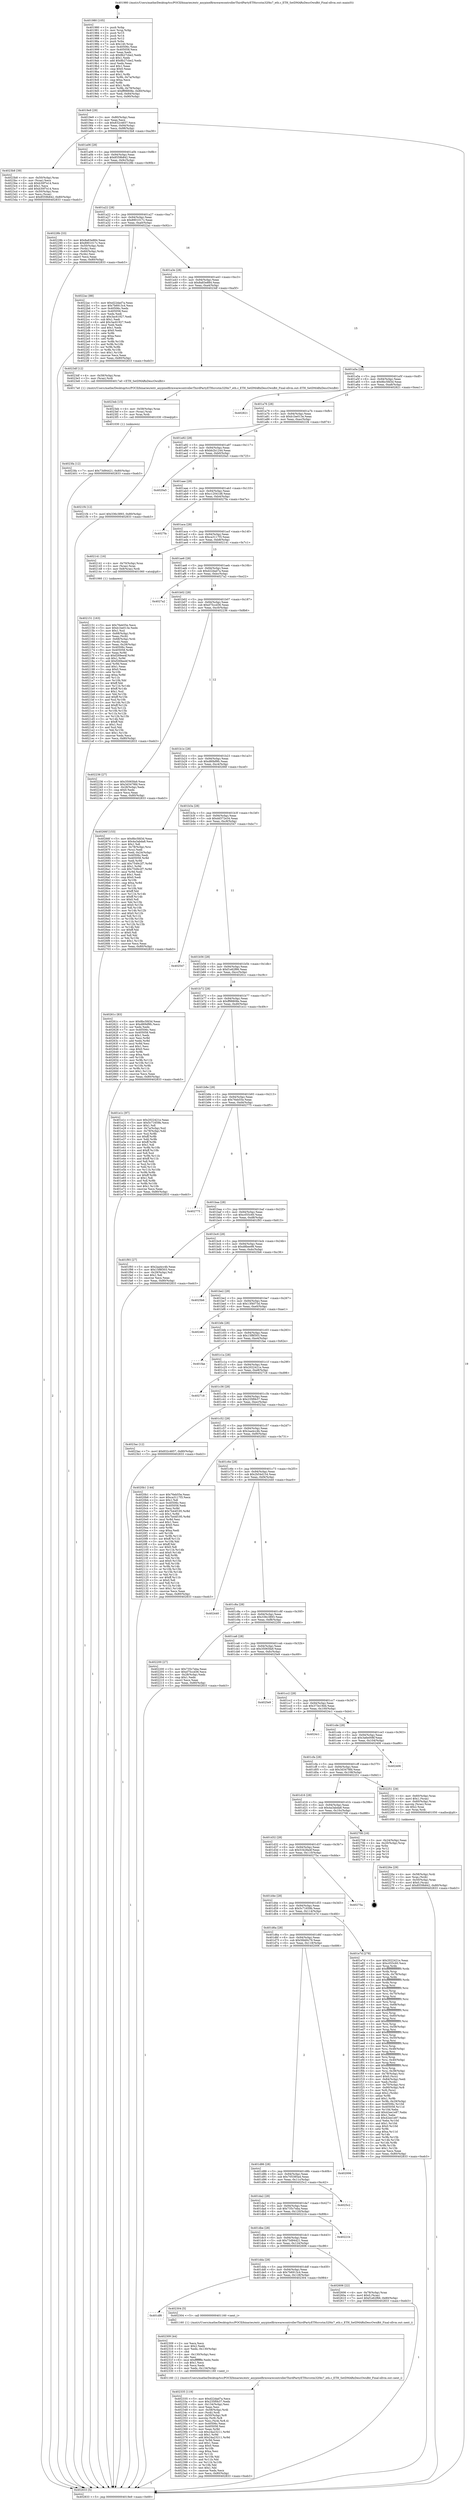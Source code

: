 digraph "0x401980" {
  label = "0x401980 (/mnt/c/Users/mathe/Desktop/tcc/POCII/binaries/extr_anypixelfirmwarecontrollerThirdPartyETHsrcstm32f4x7_eth.c_ETH_SetDMARxDescOwnBit_Final-ollvm.out::main(0))"
  labelloc = "t"
  node[shape=record]

  Entry [label="",width=0.3,height=0.3,shape=circle,fillcolor=black,style=filled]
  "0x4019e9" [label="{
     0x4019e9 [29]\l
     | [instrs]\l
     &nbsp;&nbsp;0x4019e9 \<+3\>: mov -0x80(%rbp),%eax\l
     &nbsp;&nbsp;0x4019ec \<+2\>: mov %eax,%ecx\l
     &nbsp;&nbsp;0x4019ee \<+6\>: sub $0x832c4657,%ecx\l
     &nbsp;&nbsp;0x4019f4 \<+6\>: mov %eax,-0x94(%rbp)\l
     &nbsp;&nbsp;0x4019fa \<+6\>: mov %ecx,-0x98(%rbp)\l
     &nbsp;&nbsp;0x401a00 \<+6\>: je 00000000004023b8 \<main+0xa38\>\l
  }"]
  "0x4023b8" [label="{
     0x4023b8 [39]\l
     | [instrs]\l
     &nbsp;&nbsp;0x4023b8 \<+4\>: mov -0x50(%rbp),%rax\l
     &nbsp;&nbsp;0x4023bc \<+2\>: mov (%rax),%ecx\l
     &nbsp;&nbsp;0x4023be \<+6\>: sub $0xb30f7e14,%ecx\l
     &nbsp;&nbsp;0x4023c4 \<+3\>: add $0x1,%ecx\l
     &nbsp;&nbsp;0x4023c7 \<+6\>: add $0xb30f7e14,%ecx\l
     &nbsp;&nbsp;0x4023cd \<+4\>: mov -0x50(%rbp),%rax\l
     &nbsp;&nbsp;0x4023d1 \<+2\>: mov %ecx,(%rax)\l
     &nbsp;&nbsp;0x4023d3 \<+7\>: movl $0x8559b842,-0x80(%rbp)\l
     &nbsp;&nbsp;0x4023da \<+5\>: jmp 0000000000402833 \<main+0xeb3\>\l
  }"]
  "0x401a06" [label="{
     0x401a06 [28]\l
     | [instrs]\l
     &nbsp;&nbsp;0x401a06 \<+5\>: jmp 0000000000401a0b \<main+0x8b\>\l
     &nbsp;&nbsp;0x401a0b \<+6\>: mov -0x94(%rbp),%eax\l
     &nbsp;&nbsp;0x401a11 \<+5\>: sub $0x8559b842,%eax\l
     &nbsp;&nbsp;0x401a16 \<+6\>: mov %eax,-0x9c(%rbp)\l
     &nbsp;&nbsp;0x401a1c \<+6\>: je 000000000040228b \<main+0x90b\>\l
  }"]
  Exit [label="",width=0.3,height=0.3,shape=circle,fillcolor=black,style=filled,peripheries=2]
  "0x40228b" [label="{
     0x40228b [33]\l
     | [instrs]\l
     &nbsp;&nbsp;0x40228b \<+5\>: mov $0x8a83e884,%eax\l
     &nbsp;&nbsp;0x402290 \<+5\>: mov $0x8901017c,%ecx\l
     &nbsp;&nbsp;0x402295 \<+4\>: mov -0x50(%rbp),%rdx\l
     &nbsp;&nbsp;0x402299 \<+2\>: mov (%rdx),%esi\l
     &nbsp;&nbsp;0x40229b \<+4\>: mov -0x60(%rbp),%rdx\l
     &nbsp;&nbsp;0x40229f \<+2\>: cmp (%rdx),%esi\l
     &nbsp;&nbsp;0x4022a1 \<+3\>: cmovl %ecx,%eax\l
     &nbsp;&nbsp;0x4022a4 \<+3\>: mov %eax,-0x80(%rbp)\l
     &nbsp;&nbsp;0x4022a7 \<+5\>: jmp 0000000000402833 \<main+0xeb3\>\l
  }"]
  "0x401a22" [label="{
     0x401a22 [28]\l
     | [instrs]\l
     &nbsp;&nbsp;0x401a22 \<+5\>: jmp 0000000000401a27 \<main+0xa7\>\l
     &nbsp;&nbsp;0x401a27 \<+6\>: mov -0x94(%rbp),%eax\l
     &nbsp;&nbsp;0x401a2d \<+5\>: sub $0x8901017c,%eax\l
     &nbsp;&nbsp;0x401a32 \<+6\>: mov %eax,-0xa0(%rbp)\l
     &nbsp;&nbsp;0x401a38 \<+6\>: je 00000000004022ac \<main+0x92c\>\l
  }"]
  "0x4023fa" [label="{
     0x4023fa [12]\l
     | [instrs]\l
     &nbsp;&nbsp;0x4023fa \<+7\>: movl $0x73d94421,-0x80(%rbp)\l
     &nbsp;&nbsp;0x402401 \<+5\>: jmp 0000000000402833 \<main+0xeb3\>\l
  }"]
  "0x4022ac" [label="{
     0x4022ac [88]\l
     | [instrs]\l
     &nbsp;&nbsp;0x4022ac \<+5\>: mov $0xd22dad7a,%eax\l
     &nbsp;&nbsp;0x4022b1 \<+5\>: mov $0x7b6913c4,%ecx\l
     &nbsp;&nbsp;0x4022b6 \<+7\>: mov 0x40506c,%edx\l
     &nbsp;&nbsp;0x4022bd \<+7\>: mov 0x405058,%esi\l
     &nbsp;&nbsp;0x4022c4 \<+2\>: mov %edx,%edi\l
     &nbsp;&nbsp;0x4022c6 \<+6\>: sub $0x3ac61927,%edi\l
     &nbsp;&nbsp;0x4022cc \<+3\>: sub $0x1,%edi\l
     &nbsp;&nbsp;0x4022cf \<+6\>: add $0x3ac61927,%edi\l
     &nbsp;&nbsp;0x4022d5 \<+3\>: imul %edi,%edx\l
     &nbsp;&nbsp;0x4022d8 \<+3\>: and $0x1,%edx\l
     &nbsp;&nbsp;0x4022db \<+3\>: cmp $0x0,%edx\l
     &nbsp;&nbsp;0x4022de \<+4\>: sete %r8b\l
     &nbsp;&nbsp;0x4022e2 \<+3\>: cmp $0xa,%esi\l
     &nbsp;&nbsp;0x4022e5 \<+4\>: setl %r9b\l
     &nbsp;&nbsp;0x4022e9 \<+3\>: mov %r8b,%r10b\l
     &nbsp;&nbsp;0x4022ec \<+3\>: and %r9b,%r10b\l
     &nbsp;&nbsp;0x4022ef \<+3\>: xor %r9b,%r8b\l
     &nbsp;&nbsp;0x4022f2 \<+3\>: or %r8b,%r10b\l
     &nbsp;&nbsp;0x4022f5 \<+4\>: test $0x1,%r10b\l
     &nbsp;&nbsp;0x4022f9 \<+3\>: cmovne %ecx,%eax\l
     &nbsp;&nbsp;0x4022fc \<+3\>: mov %eax,-0x80(%rbp)\l
     &nbsp;&nbsp;0x4022ff \<+5\>: jmp 0000000000402833 \<main+0xeb3\>\l
  }"]
  "0x401a3e" [label="{
     0x401a3e [28]\l
     | [instrs]\l
     &nbsp;&nbsp;0x401a3e \<+5\>: jmp 0000000000401a43 \<main+0xc3\>\l
     &nbsp;&nbsp;0x401a43 \<+6\>: mov -0x94(%rbp),%eax\l
     &nbsp;&nbsp;0x401a49 \<+5\>: sub $0x8a83e884,%eax\l
     &nbsp;&nbsp;0x401a4e \<+6\>: mov %eax,-0xa4(%rbp)\l
     &nbsp;&nbsp;0x401a54 \<+6\>: je 00000000004023df \<main+0xa5f\>\l
  }"]
  "0x4023eb" [label="{
     0x4023eb [15]\l
     | [instrs]\l
     &nbsp;&nbsp;0x4023eb \<+4\>: mov -0x58(%rbp),%rax\l
     &nbsp;&nbsp;0x4023ef \<+3\>: mov (%rax),%rax\l
     &nbsp;&nbsp;0x4023f2 \<+3\>: mov %rax,%rdi\l
     &nbsp;&nbsp;0x4023f5 \<+5\>: call 0000000000401030 \<free@plt\>\l
     | [calls]\l
     &nbsp;&nbsp;0x401030 \{1\} (unknown)\l
  }"]
  "0x4023df" [label="{
     0x4023df [12]\l
     | [instrs]\l
     &nbsp;&nbsp;0x4023df \<+4\>: mov -0x58(%rbp),%rax\l
     &nbsp;&nbsp;0x4023e3 \<+3\>: mov (%rax),%rdi\l
     &nbsp;&nbsp;0x4023e6 \<+5\>: call 00000000004017a0 \<ETH_SetDMARxDescOwnBit\>\l
     | [calls]\l
     &nbsp;&nbsp;0x4017a0 \{1\} (/mnt/c/Users/mathe/Desktop/tcc/POCII/binaries/extr_anypixelfirmwarecontrollerThirdPartyETHsrcstm32f4x7_eth.c_ETH_SetDMARxDescOwnBit_Final-ollvm.out::ETH_SetDMARxDescOwnBit)\l
  }"]
  "0x401a5a" [label="{
     0x401a5a [28]\l
     | [instrs]\l
     &nbsp;&nbsp;0x401a5a \<+5\>: jmp 0000000000401a5f \<main+0xdf\>\l
     &nbsp;&nbsp;0x401a5f \<+6\>: mov -0x94(%rbp),%eax\l
     &nbsp;&nbsp;0x401a65 \<+5\>: sub $0x8bc5fd3d,%eax\l
     &nbsp;&nbsp;0x401a6a \<+6\>: mov %eax,-0xa8(%rbp)\l
     &nbsp;&nbsp;0x401a70 \<+6\>: je 0000000000402821 \<main+0xea1\>\l
  }"]
  "0x402335" [label="{
     0x402335 [119]\l
     | [instrs]\l
     &nbsp;&nbsp;0x402335 \<+5\>: mov $0xd22dad7a,%ecx\l
     &nbsp;&nbsp;0x40233a \<+5\>: mov $0x235f0b37,%edx\l
     &nbsp;&nbsp;0x40233f \<+6\>: mov -0x134(%rbp),%esi\l
     &nbsp;&nbsp;0x402345 \<+3\>: imul %eax,%esi\l
     &nbsp;&nbsp;0x402348 \<+4\>: mov -0x58(%rbp),%rdi\l
     &nbsp;&nbsp;0x40234c \<+3\>: mov (%rdi),%rdi\l
     &nbsp;&nbsp;0x40234f \<+4\>: mov -0x50(%rbp),%r8\l
     &nbsp;&nbsp;0x402353 \<+3\>: movslq (%r8),%r8\l
     &nbsp;&nbsp;0x402356 \<+4\>: mov %esi,(%rdi,%r8,4)\l
     &nbsp;&nbsp;0x40235a \<+7\>: mov 0x40506c,%eax\l
     &nbsp;&nbsp;0x402361 \<+7\>: mov 0x405058,%esi\l
     &nbsp;&nbsp;0x402368 \<+3\>: mov %eax,%r9d\l
     &nbsp;&nbsp;0x40236b \<+7\>: sub $0x24a23211,%r9d\l
     &nbsp;&nbsp;0x402372 \<+4\>: sub $0x1,%r9d\l
     &nbsp;&nbsp;0x402376 \<+7\>: add $0x24a23211,%r9d\l
     &nbsp;&nbsp;0x40237d \<+4\>: imul %r9d,%eax\l
     &nbsp;&nbsp;0x402381 \<+3\>: and $0x1,%eax\l
     &nbsp;&nbsp;0x402384 \<+3\>: cmp $0x0,%eax\l
     &nbsp;&nbsp;0x402387 \<+4\>: sete %r10b\l
     &nbsp;&nbsp;0x40238b \<+3\>: cmp $0xa,%esi\l
     &nbsp;&nbsp;0x40238e \<+4\>: setl %r11b\l
     &nbsp;&nbsp;0x402392 \<+3\>: mov %r10b,%bl\l
     &nbsp;&nbsp;0x402395 \<+3\>: and %r11b,%bl\l
     &nbsp;&nbsp;0x402398 \<+3\>: xor %r11b,%r10b\l
     &nbsp;&nbsp;0x40239b \<+3\>: or %r10b,%bl\l
     &nbsp;&nbsp;0x40239e \<+3\>: test $0x1,%bl\l
     &nbsp;&nbsp;0x4023a1 \<+3\>: cmovne %edx,%ecx\l
     &nbsp;&nbsp;0x4023a4 \<+3\>: mov %ecx,-0x80(%rbp)\l
     &nbsp;&nbsp;0x4023a7 \<+5\>: jmp 0000000000402833 \<main+0xeb3\>\l
  }"]
  "0x402821" [label="{
     0x402821\l
  }", style=dashed]
  "0x401a76" [label="{
     0x401a76 [28]\l
     | [instrs]\l
     &nbsp;&nbsp;0x401a76 \<+5\>: jmp 0000000000401a7b \<main+0xfb\>\l
     &nbsp;&nbsp;0x401a7b \<+6\>: mov -0x94(%rbp),%eax\l
     &nbsp;&nbsp;0x401a81 \<+5\>: sub $0xb1be013e,%eax\l
     &nbsp;&nbsp;0x401a86 \<+6\>: mov %eax,-0xac(%rbp)\l
     &nbsp;&nbsp;0x401a8c \<+6\>: je 00000000004021f4 \<main+0x874\>\l
  }"]
  "0x402309" [label="{
     0x402309 [44]\l
     | [instrs]\l
     &nbsp;&nbsp;0x402309 \<+2\>: xor %ecx,%ecx\l
     &nbsp;&nbsp;0x40230b \<+5\>: mov $0x2,%edx\l
     &nbsp;&nbsp;0x402310 \<+6\>: mov %edx,-0x130(%rbp)\l
     &nbsp;&nbsp;0x402316 \<+1\>: cltd\l
     &nbsp;&nbsp;0x402317 \<+6\>: mov -0x130(%rbp),%esi\l
     &nbsp;&nbsp;0x40231d \<+2\>: idiv %esi\l
     &nbsp;&nbsp;0x40231f \<+6\>: imul $0xfffffffe,%edx,%edx\l
     &nbsp;&nbsp;0x402325 \<+3\>: sub $0x1,%ecx\l
     &nbsp;&nbsp;0x402328 \<+2\>: sub %ecx,%edx\l
     &nbsp;&nbsp;0x40232a \<+6\>: mov %edx,-0x134(%rbp)\l
     &nbsp;&nbsp;0x402330 \<+5\>: call 0000000000401160 \<next_i\>\l
     | [calls]\l
     &nbsp;&nbsp;0x401160 \{1\} (/mnt/c/Users/mathe/Desktop/tcc/POCII/binaries/extr_anypixelfirmwarecontrollerThirdPartyETHsrcstm32f4x7_eth.c_ETH_SetDMARxDescOwnBit_Final-ollvm.out::next_i)\l
  }"]
  "0x4021f4" [label="{
     0x4021f4 [12]\l
     | [instrs]\l
     &nbsp;&nbsp;0x4021f4 \<+7\>: movl $0x336c3893,-0x80(%rbp)\l
     &nbsp;&nbsp;0x4021fb \<+5\>: jmp 0000000000402833 \<main+0xeb3\>\l
  }"]
  "0x401a92" [label="{
     0x401a92 [28]\l
     | [instrs]\l
     &nbsp;&nbsp;0x401a92 \<+5\>: jmp 0000000000401a97 \<main+0x117\>\l
     &nbsp;&nbsp;0x401a97 \<+6\>: mov -0x94(%rbp),%eax\l
     &nbsp;&nbsp;0x401a9d \<+5\>: sub $0xbb2b1244,%eax\l
     &nbsp;&nbsp;0x401aa2 \<+6\>: mov %eax,-0xb0(%rbp)\l
     &nbsp;&nbsp;0x401aa8 \<+6\>: je 00000000004020a5 \<main+0x725\>\l
  }"]
  "0x401df6" [label="{
     0x401df6\l
  }", style=dashed]
  "0x4020a5" [label="{
     0x4020a5\l
  }", style=dashed]
  "0x401aae" [label="{
     0x401aae [28]\l
     | [instrs]\l
     &nbsp;&nbsp;0x401aae \<+5\>: jmp 0000000000401ab3 \<main+0x133\>\l
     &nbsp;&nbsp;0x401ab3 \<+6\>: mov -0x94(%rbp),%eax\l
     &nbsp;&nbsp;0x401ab9 \<+5\>: sub $0xc12041d8,%eax\l
     &nbsp;&nbsp;0x401abe \<+6\>: mov %eax,-0xb4(%rbp)\l
     &nbsp;&nbsp;0x401ac4 \<+6\>: je 00000000004027fa \<main+0xe7a\>\l
  }"]
  "0x402304" [label="{
     0x402304 [5]\l
     | [instrs]\l
     &nbsp;&nbsp;0x402304 \<+5\>: call 0000000000401160 \<next_i\>\l
     | [calls]\l
     &nbsp;&nbsp;0x401160 \{1\} (/mnt/c/Users/mathe/Desktop/tcc/POCII/binaries/extr_anypixelfirmwarecontrollerThirdPartyETHsrcstm32f4x7_eth.c_ETH_SetDMARxDescOwnBit_Final-ollvm.out::next_i)\l
  }"]
  "0x4027fa" [label="{
     0x4027fa\l
  }", style=dashed]
  "0x401aca" [label="{
     0x401aca [28]\l
     | [instrs]\l
     &nbsp;&nbsp;0x401aca \<+5\>: jmp 0000000000401acf \<main+0x14f\>\l
     &nbsp;&nbsp;0x401acf \<+6\>: mov -0x94(%rbp),%eax\l
     &nbsp;&nbsp;0x401ad5 \<+5\>: sub $0xca3117f3,%eax\l
     &nbsp;&nbsp;0x401ada \<+6\>: mov %eax,-0xb8(%rbp)\l
     &nbsp;&nbsp;0x401ae0 \<+6\>: je 0000000000402141 \<main+0x7c1\>\l
  }"]
  "0x401dda" [label="{
     0x401dda [28]\l
     | [instrs]\l
     &nbsp;&nbsp;0x401dda \<+5\>: jmp 0000000000401ddf \<main+0x45f\>\l
     &nbsp;&nbsp;0x401ddf \<+6\>: mov -0x94(%rbp),%eax\l
     &nbsp;&nbsp;0x401de5 \<+5\>: sub $0x7b6913c4,%eax\l
     &nbsp;&nbsp;0x401dea \<+6\>: mov %eax,-0x128(%rbp)\l
     &nbsp;&nbsp;0x401df0 \<+6\>: je 0000000000402304 \<main+0x984\>\l
  }"]
  "0x402141" [label="{
     0x402141 [16]\l
     | [instrs]\l
     &nbsp;&nbsp;0x402141 \<+4\>: mov -0x70(%rbp),%rax\l
     &nbsp;&nbsp;0x402145 \<+3\>: mov (%rax),%rax\l
     &nbsp;&nbsp;0x402148 \<+4\>: mov 0x8(%rax),%rdi\l
     &nbsp;&nbsp;0x40214c \<+5\>: call 0000000000401060 \<atoi@plt\>\l
     | [calls]\l
     &nbsp;&nbsp;0x401060 \{1\} (unknown)\l
  }"]
  "0x401ae6" [label="{
     0x401ae6 [28]\l
     | [instrs]\l
     &nbsp;&nbsp;0x401ae6 \<+5\>: jmp 0000000000401aeb \<main+0x16b\>\l
     &nbsp;&nbsp;0x401aeb \<+6\>: mov -0x94(%rbp),%eax\l
     &nbsp;&nbsp;0x401af1 \<+5\>: sub $0xd22dad7a,%eax\l
     &nbsp;&nbsp;0x401af6 \<+6\>: mov %eax,-0xbc(%rbp)\l
     &nbsp;&nbsp;0x401afc \<+6\>: je 00000000004027a2 \<main+0xe22\>\l
  }"]
  "0x402606" [label="{
     0x402606 [22]\l
     | [instrs]\l
     &nbsp;&nbsp;0x402606 \<+4\>: mov -0x78(%rbp),%rax\l
     &nbsp;&nbsp;0x40260a \<+6\>: movl $0x0,(%rax)\l
     &nbsp;&nbsp;0x402610 \<+7\>: movl $0xf1e62f66,-0x80(%rbp)\l
     &nbsp;&nbsp;0x402617 \<+5\>: jmp 0000000000402833 \<main+0xeb3\>\l
  }"]
  "0x4027a2" [label="{
     0x4027a2\l
  }", style=dashed]
  "0x401b02" [label="{
     0x401b02 [28]\l
     | [instrs]\l
     &nbsp;&nbsp;0x401b02 \<+5\>: jmp 0000000000401b07 \<main+0x187\>\l
     &nbsp;&nbsp;0x401b07 \<+6\>: mov -0x94(%rbp),%eax\l
     &nbsp;&nbsp;0x401b0d \<+5\>: sub $0xd75ccd36,%eax\l
     &nbsp;&nbsp;0x401b12 \<+6\>: mov %eax,-0xc0(%rbp)\l
     &nbsp;&nbsp;0x401b18 \<+6\>: je 0000000000402236 \<main+0x8b6\>\l
  }"]
  "0x401dbe" [label="{
     0x401dbe [28]\l
     | [instrs]\l
     &nbsp;&nbsp;0x401dbe \<+5\>: jmp 0000000000401dc3 \<main+0x443\>\l
     &nbsp;&nbsp;0x401dc3 \<+6\>: mov -0x94(%rbp),%eax\l
     &nbsp;&nbsp;0x401dc9 \<+5\>: sub $0x73d94421,%eax\l
     &nbsp;&nbsp;0x401dce \<+6\>: mov %eax,-0x124(%rbp)\l
     &nbsp;&nbsp;0x401dd4 \<+6\>: je 0000000000402606 \<main+0xc86\>\l
  }"]
  "0x402236" [label="{
     0x402236 [27]\l
     | [instrs]\l
     &nbsp;&nbsp;0x402236 \<+5\>: mov $0x35065fa9,%eax\l
     &nbsp;&nbsp;0x40223b \<+5\>: mov $0x3d3478fd,%ecx\l
     &nbsp;&nbsp;0x402240 \<+3\>: mov -0x28(%rbp),%edx\l
     &nbsp;&nbsp;0x402243 \<+3\>: cmp $0x0,%edx\l
     &nbsp;&nbsp;0x402246 \<+3\>: cmove %ecx,%eax\l
     &nbsp;&nbsp;0x402249 \<+3\>: mov %eax,-0x80(%rbp)\l
     &nbsp;&nbsp;0x40224c \<+5\>: jmp 0000000000402833 \<main+0xeb3\>\l
  }"]
  "0x401b1e" [label="{
     0x401b1e [28]\l
     | [instrs]\l
     &nbsp;&nbsp;0x401b1e \<+5\>: jmp 0000000000401b23 \<main+0x1a3\>\l
     &nbsp;&nbsp;0x401b23 \<+6\>: mov -0x94(%rbp),%eax\l
     &nbsp;&nbsp;0x401b29 \<+5\>: sub $0xd80bf9fc,%eax\l
     &nbsp;&nbsp;0x401b2e \<+6\>: mov %eax,-0xc4(%rbp)\l
     &nbsp;&nbsp;0x401b34 \<+6\>: je 000000000040266f \<main+0xcef\>\l
  }"]
  "0x40221b" [label="{
     0x40221b\l
  }", style=dashed]
  "0x40266f" [label="{
     0x40266f [153]\l
     | [instrs]\l
     &nbsp;&nbsp;0x40266f \<+5\>: mov $0x8bc5fd3d,%eax\l
     &nbsp;&nbsp;0x402674 \<+5\>: mov $0x4a3abda8,%ecx\l
     &nbsp;&nbsp;0x402679 \<+2\>: mov $0x1,%dl\l
     &nbsp;&nbsp;0x40267b \<+4\>: mov -0x78(%rbp),%rsi\l
     &nbsp;&nbsp;0x40267f \<+2\>: mov (%rsi),%edi\l
     &nbsp;&nbsp;0x402681 \<+3\>: mov %edi,-0x24(%rbp)\l
     &nbsp;&nbsp;0x402684 \<+7\>: mov 0x40506c,%edi\l
     &nbsp;&nbsp;0x40268b \<+8\>: mov 0x405058,%r8d\l
     &nbsp;&nbsp;0x402693 \<+3\>: mov %edi,%r9d\l
     &nbsp;&nbsp;0x402696 \<+7\>: add $0x7549c2f7,%r9d\l
     &nbsp;&nbsp;0x40269d \<+4\>: sub $0x1,%r9d\l
     &nbsp;&nbsp;0x4026a1 \<+7\>: sub $0x7549c2f7,%r9d\l
     &nbsp;&nbsp;0x4026a8 \<+4\>: imul %r9d,%edi\l
     &nbsp;&nbsp;0x4026ac \<+3\>: and $0x1,%edi\l
     &nbsp;&nbsp;0x4026af \<+3\>: cmp $0x0,%edi\l
     &nbsp;&nbsp;0x4026b2 \<+4\>: sete %r10b\l
     &nbsp;&nbsp;0x4026b6 \<+4\>: cmp $0xa,%r8d\l
     &nbsp;&nbsp;0x4026ba \<+4\>: setl %r11b\l
     &nbsp;&nbsp;0x4026be \<+3\>: mov %r10b,%bl\l
     &nbsp;&nbsp;0x4026c1 \<+3\>: xor $0xff,%bl\l
     &nbsp;&nbsp;0x4026c4 \<+3\>: mov %r11b,%r14b\l
     &nbsp;&nbsp;0x4026c7 \<+4\>: xor $0xff,%r14b\l
     &nbsp;&nbsp;0x4026cb \<+3\>: xor $0x0,%dl\l
     &nbsp;&nbsp;0x4026ce \<+3\>: mov %bl,%r15b\l
     &nbsp;&nbsp;0x4026d1 \<+4\>: and $0x0,%r15b\l
     &nbsp;&nbsp;0x4026d5 \<+3\>: and %dl,%r10b\l
     &nbsp;&nbsp;0x4026d8 \<+3\>: mov %r14b,%r12b\l
     &nbsp;&nbsp;0x4026db \<+4\>: and $0x0,%r12b\l
     &nbsp;&nbsp;0x4026df \<+3\>: and %dl,%r11b\l
     &nbsp;&nbsp;0x4026e2 \<+3\>: or %r10b,%r15b\l
     &nbsp;&nbsp;0x4026e5 \<+3\>: or %r11b,%r12b\l
     &nbsp;&nbsp;0x4026e8 \<+3\>: xor %r12b,%r15b\l
     &nbsp;&nbsp;0x4026eb \<+3\>: or %r14b,%bl\l
     &nbsp;&nbsp;0x4026ee \<+3\>: xor $0xff,%bl\l
     &nbsp;&nbsp;0x4026f1 \<+3\>: or $0x0,%dl\l
     &nbsp;&nbsp;0x4026f4 \<+2\>: and %dl,%bl\l
     &nbsp;&nbsp;0x4026f6 \<+3\>: or %bl,%r15b\l
     &nbsp;&nbsp;0x4026f9 \<+4\>: test $0x1,%r15b\l
     &nbsp;&nbsp;0x4026fd \<+3\>: cmovne %ecx,%eax\l
     &nbsp;&nbsp;0x402700 \<+3\>: mov %eax,-0x80(%rbp)\l
     &nbsp;&nbsp;0x402703 \<+5\>: jmp 0000000000402833 \<main+0xeb3\>\l
  }"]
  "0x401b3a" [label="{
     0x401b3a [28]\l
     | [instrs]\l
     &nbsp;&nbsp;0x401b3a \<+5\>: jmp 0000000000401b3f \<main+0x1bf\>\l
     &nbsp;&nbsp;0x401b3f \<+6\>: mov -0x94(%rbp),%eax\l
     &nbsp;&nbsp;0x401b45 \<+5\>: sub $0xdd372e34,%eax\l
     &nbsp;&nbsp;0x401b4a \<+6\>: mov %eax,-0xc8(%rbp)\l
     &nbsp;&nbsp;0x401b50 \<+6\>: je 0000000000402547 \<main+0xbc7\>\l
  }"]
  "0x401da2" [label="{
     0x401da2 [28]\l
     | [instrs]\l
     &nbsp;&nbsp;0x401da2 \<+5\>: jmp 0000000000401da7 \<main+0x427\>\l
     &nbsp;&nbsp;0x401da7 \<+6\>: mov -0x94(%rbp),%eax\l
     &nbsp;&nbsp;0x401dad \<+5\>: sub $0x735c7eba,%eax\l
     &nbsp;&nbsp;0x401db2 \<+6\>: mov %eax,-0x120(%rbp)\l
     &nbsp;&nbsp;0x401db8 \<+6\>: je 000000000040221b \<main+0x89b\>\l
  }"]
  "0x402547" [label="{
     0x402547\l
  }", style=dashed]
  "0x401b56" [label="{
     0x401b56 [28]\l
     | [instrs]\l
     &nbsp;&nbsp;0x401b56 \<+5\>: jmp 0000000000401b5b \<main+0x1db\>\l
     &nbsp;&nbsp;0x401b5b \<+6\>: mov -0x94(%rbp),%eax\l
     &nbsp;&nbsp;0x401b61 \<+5\>: sub $0xf1e62f66,%eax\l
     &nbsp;&nbsp;0x401b66 \<+6\>: mov %eax,-0xcc(%rbp)\l
     &nbsp;&nbsp;0x401b6c \<+6\>: je 000000000040261c \<main+0xc9c\>\l
  }"]
  "0x4025c2" [label="{
     0x4025c2\l
  }", style=dashed]
  "0x40261c" [label="{
     0x40261c [83]\l
     | [instrs]\l
     &nbsp;&nbsp;0x40261c \<+5\>: mov $0x8bc5fd3d,%eax\l
     &nbsp;&nbsp;0x402621 \<+5\>: mov $0xd80bf9fc,%ecx\l
     &nbsp;&nbsp;0x402626 \<+2\>: xor %edx,%edx\l
     &nbsp;&nbsp;0x402628 \<+7\>: mov 0x40506c,%esi\l
     &nbsp;&nbsp;0x40262f \<+7\>: mov 0x405058,%edi\l
     &nbsp;&nbsp;0x402636 \<+3\>: sub $0x1,%edx\l
     &nbsp;&nbsp;0x402639 \<+3\>: mov %esi,%r8d\l
     &nbsp;&nbsp;0x40263c \<+3\>: add %edx,%r8d\l
     &nbsp;&nbsp;0x40263f \<+4\>: imul %r8d,%esi\l
     &nbsp;&nbsp;0x402643 \<+3\>: and $0x1,%esi\l
     &nbsp;&nbsp;0x402646 \<+3\>: cmp $0x0,%esi\l
     &nbsp;&nbsp;0x402649 \<+4\>: sete %r9b\l
     &nbsp;&nbsp;0x40264d \<+3\>: cmp $0xa,%edi\l
     &nbsp;&nbsp;0x402650 \<+4\>: setl %r10b\l
     &nbsp;&nbsp;0x402654 \<+3\>: mov %r9b,%r11b\l
     &nbsp;&nbsp;0x402657 \<+3\>: and %r10b,%r11b\l
     &nbsp;&nbsp;0x40265a \<+3\>: xor %r10b,%r9b\l
     &nbsp;&nbsp;0x40265d \<+3\>: or %r9b,%r11b\l
     &nbsp;&nbsp;0x402660 \<+4\>: test $0x1,%r11b\l
     &nbsp;&nbsp;0x402664 \<+3\>: cmovne %ecx,%eax\l
     &nbsp;&nbsp;0x402667 \<+3\>: mov %eax,-0x80(%rbp)\l
     &nbsp;&nbsp;0x40266a \<+5\>: jmp 0000000000402833 \<main+0xeb3\>\l
  }"]
  "0x401b72" [label="{
     0x401b72 [28]\l
     | [instrs]\l
     &nbsp;&nbsp;0x401b72 \<+5\>: jmp 0000000000401b77 \<main+0x1f7\>\l
     &nbsp;&nbsp;0x401b77 \<+6\>: mov -0x94(%rbp),%eax\l
     &nbsp;&nbsp;0x401b7d \<+5\>: sub $0xff98808e,%eax\l
     &nbsp;&nbsp;0x401b82 \<+6\>: mov %eax,-0xd0(%rbp)\l
     &nbsp;&nbsp;0x401b88 \<+6\>: je 0000000000401e1c \<main+0x49c\>\l
  }"]
  "0x401d86" [label="{
     0x401d86 [28]\l
     | [instrs]\l
     &nbsp;&nbsp;0x401d86 \<+5\>: jmp 0000000000401d8b \<main+0x40b\>\l
     &nbsp;&nbsp;0x401d8b \<+6\>: mov -0x94(%rbp),%eax\l
     &nbsp;&nbsp;0x401d91 \<+5\>: sub $0x705385a4,%eax\l
     &nbsp;&nbsp;0x401d96 \<+6\>: mov %eax,-0x11c(%rbp)\l
     &nbsp;&nbsp;0x401d9c \<+6\>: je 00000000004025c2 \<main+0xc42\>\l
  }"]
  "0x401e1c" [label="{
     0x401e1c [97]\l
     | [instrs]\l
     &nbsp;&nbsp;0x401e1c \<+5\>: mov $0x2022421e,%eax\l
     &nbsp;&nbsp;0x401e21 \<+5\>: mov $0x5c71659b,%ecx\l
     &nbsp;&nbsp;0x401e26 \<+2\>: mov $0x1,%dl\l
     &nbsp;&nbsp;0x401e28 \<+4\>: mov -0x7a(%rbp),%sil\l
     &nbsp;&nbsp;0x401e2c \<+4\>: mov -0x79(%rbp),%dil\l
     &nbsp;&nbsp;0x401e30 \<+3\>: mov %sil,%r8b\l
     &nbsp;&nbsp;0x401e33 \<+4\>: xor $0xff,%r8b\l
     &nbsp;&nbsp;0x401e37 \<+3\>: mov %dil,%r9b\l
     &nbsp;&nbsp;0x401e3a \<+4\>: xor $0xff,%r9b\l
     &nbsp;&nbsp;0x401e3e \<+3\>: xor $0x1,%dl\l
     &nbsp;&nbsp;0x401e41 \<+3\>: mov %r8b,%r10b\l
     &nbsp;&nbsp;0x401e44 \<+4\>: and $0xff,%r10b\l
     &nbsp;&nbsp;0x401e48 \<+3\>: and %dl,%sil\l
     &nbsp;&nbsp;0x401e4b \<+3\>: mov %r9b,%r11b\l
     &nbsp;&nbsp;0x401e4e \<+4\>: and $0xff,%r11b\l
     &nbsp;&nbsp;0x401e52 \<+3\>: and %dl,%dil\l
     &nbsp;&nbsp;0x401e55 \<+3\>: or %sil,%r10b\l
     &nbsp;&nbsp;0x401e58 \<+3\>: or %dil,%r11b\l
     &nbsp;&nbsp;0x401e5b \<+3\>: xor %r11b,%r10b\l
     &nbsp;&nbsp;0x401e5e \<+3\>: or %r9b,%r8b\l
     &nbsp;&nbsp;0x401e61 \<+4\>: xor $0xff,%r8b\l
     &nbsp;&nbsp;0x401e65 \<+3\>: or $0x1,%dl\l
     &nbsp;&nbsp;0x401e68 \<+3\>: and %dl,%r8b\l
     &nbsp;&nbsp;0x401e6b \<+3\>: or %r8b,%r10b\l
     &nbsp;&nbsp;0x401e6e \<+4\>: test $0x1,%r10b\l
     &nbsp;&nbsp;0x401e72 \<+3\>: cmovne %ecx,%eax\l
     &nbsp;&nbsp;0x401e75 \<+3\>: mov %eax,-0x80(%rbp)\l
     &nbsp;&nbsp;0x401e78 \<+5\>: jmp 0000000000402833 \<main+0xeb3\>\l
  }"]
  "0x401b8e" [label="{
     0x401b8e [28]\l
     | [instrs]\l
     &nbsp;&nbsp;0x401b8e \<+5\>: jmp 0000000000401b93 \<main+0x213\>\l
     &nbsp;&nbsp;0x401b93 \<+6\>: mov -0x94(%rbp),%eax\l
     &nbsp;&nbsp;0x401b99 \<+5\>: sub $0x76eb55e,%eax\l
     &nbsp;&nbsp;0x401b9e \<+6\>: mov %eax,-0xd4(%rbp)\l
     &nbsp;&nbsp;0x401ba4 \<+6\>: je 0000000000402775 \<main+0xdf5\>\l
  }"]
  "0x402833" [label="{
     0x402833 [5]\l
     | [instrs]\l
     &nbsp;&nbsp;0x402833 \<+5\>: jmp 00000000004019e9 \<main+0x69\>\l
  }"]
  "0x401980" [label="{
     0x401980 [105]\l
     | [instrs]\l
     &nbsp;&nbsp;0x401980 \<+1\>: push %rbp\l
     &nbsp;&nbsp;0x401981 \<+3\>: mov %rsp,%rbp\l
     &nbsp;&nbsp;0x401984 \<+2\>: push %r15\l
     &nbsp;&nbsp;0x401986 \<+2\>: push %r14\l
     &nbsp;&nbsp;0x401988 \<+2\>: push %r12\l
     &nbsp;&nbsp;0x40198a \<+1\>: push %rbx\l
     &nbsp;&nbsp;0x40198b \<+7\>: sub $0x140,%rsp\l
     &nbsp;&nbsp;0x401992 \<+7\>: mov 0x40506c,%eax\l
     &nbsp;&nbsp;0x401999 \<+7\>: mov 0x405058,%ecx\l
     &nbsp;&nbsp;0x4019a0 \<+2\>: mov %eax,%edx\l
     &nbsp;&nbsp;0x4019a2 \<+6\>: sub $0x8b27cbe2,%edx\l
     &nbsp;&nbsp;0x4019a8 \<+3\>: sub $0x1,%edx\l
     &nbsp;&nbsp;0x4019ab \<+6\>: add $0x8b27cbe2,%edx\l
     &nbsp;&nbsp;0x4019b1 \<+3\>: imul %edx,%eax\l
     &nbsp;&nbsp;0x4019b4 \<+3\>: and $0x1,%eax\l
     &nbsp;&nbsp;0x4019b7 \<+3\>: cmp $0x0,%eax\l
     &nbsp;&nbsp;0x4019ba \<+4\>: sete %r8b\l
     &nbsp;&nbsp;0x4019be \<+4\>: and $0x1,%r8b\l
     &nbsp;&nbsp;0x4019c2 \<+4\>: mov %r8b,-0x7a(%rbp)\l
     &nbsp;&nbsp;0x4019c6 \<+3\>: cmp $0xa,%ecx\l
     &nbsp;&nbsp;0x4019c9 \<+4\>: setl %r8b\l
     &nbsp;&nbsp;0x4019cd \<+4\>: and $0x1,%r8b\l
     &nbsp;&nbsp;0x4019d1 \<+4\>: mov %r8b,-0x79(%rbp)\l
     &nbsp;&nbsp;0x4019d5 \<+7\>: movl $0xff98808e,-0x80(%rbp)\l
     &nbsp;&nbsp;0x4019dc \<+6\>: mov %edi,-0x84(%rbp)\l
     &nbsp;&nbsp;0x4019e2 \<+7\>: mov %rsi,-0x90(%rbp)\l
  }"]
  "0x402006" [label="{
     0x402006\l
  }", style=dashed]
  "0x402775" [label="{
     0x402775\l
  }", style=dashed]
  "0x401baa" [label="{
     0x401baa [28]\l
     | [instrs]\l
     &nbsp;&nbsp;0x401baa \<+5\>: jmp 0000000000401baf \<main+0x22f\>\l
     &nbsp;&nbsp;0x401baf \<+6\>: mov -0x94(%rbp),%eax\l
     &nbsp;&nbsp;0x401bb5 \<+5\>: sub $0xc055c60,%eax\l
     &nbsp;&nbsp;0x401bba \<+6\>: mov %eax,-0xd8(%rbp)\l
     &nbsp;&nbsp;0x401bc0 \<+6\>: je 0000000000401f93 \<main+0x613\>\l
  }"]
  "0x40226e" [label="{
     0x40226e [29]\l
     | [instrs]\l
     &nbsp;&nbsp;0x40226e \<+4\>: mov -0x58(%rbp),%rdi\l
     &nbsp;&nbsp;0x402272 \<+3\>: mov %rax,(%rdi)\l
     &nbsp;&nbsp;0x402275 \<+4\>: mov -0x50(%rbp),%rax\l
     &nbsp;&nbsp;0x402279 \<+6\>: movl $0x0,(%rax)\l
     &nbsp;&nbsp;0x40227f \<+7\>: movl $0x8559b842,-0x80(%rbp)\l
     &nbsp;&nbsp;0x402286 \<+5\>: jmp 0000000000402833 \<main+0xeb3\>\l
  }"]
  "0x401f93" [label="{
     0x401f93 [27]\l
     | [instrs]\l
     &nbsp;&nbsp;0x401f93 \<+5\>: mov $0x2aa4cc4b,%eax\l
     &nbsp;&nbsp;0x401f98 \<+5\>: mov $0x15f8f303,%ecx\l
     &nbsp;&nbsp;0x401f9d \<+3\>: mov -0x29(%rbp),%dl\l
     &nbsp;&nbsp;0x401fa0 \<+3\>: test $0x1,%dl\l
     &nbsp;&nbsp;0x401fa3 \<+3\>: cmovne %ecx,%eax\l
     &nbsp;&nbsp;0x401fa6 \<+3\>: mov %eax,-0x80(%rbp)\l
     &nbsp;&nbsp;0x401fa9 \<+5\>: jmp 0000000000402833 \<main+0xeb3\>\l
  }"]
  "0x401bc6" [label="{
     0x401bc6 [28]\l
     | [instrs]\l
     &nbsp;&nbsp;0x401bc6 \<+5\>: jmp 0000000000401bcb \<main+0x24b\>\l
     &nbsp;&nbsp;0x401bcb \<+6\>: mov -0x94(%rbp),%eax\l
     &nbsp;&nbsp;0x401bd1 \<+5\>: sub $0xd8bee98,%eax\l
     &nbsp;&nbsp;0x401bd6 \<+6\>: mov %eax,-0xdc(%rbp)\l
     &nbsp;&nbsp;0x401bdc \<+6\>: je 00000000004025b6 \<main+0xc36\>\l
  }"]
  "0x402151" [label="{
     0x402151 [163]\l
     | [instrs]\l
     &nbsp;&nbsp;0x402151 \<+5\>: mov $0x76eb55e,%ecx\l
     &nbsp;&nbsp;0x402156 \<+5\>: mov $0xb1be013e,%edx\l
     &nbsp;&nbsp;0x40215b \<+3\>: mov $0x1,%sil\l
     &nbsp;&nbsp;0x40215e \<+4\>: mov -0x68(%rbp),%rdi\l
     &nbsp;&nbsp;0x402162 \<+2\>: mov %eax,(%rdi)\l
     &nbsp;&nbsp;0x402164 \<+4\>: mov -0x68(%rbp),%rdi\l
     &nbsp;&nbsp;0x402168 \<+2\>: mov (%rdi),%eax\l
     &nbsp;&nbsp;0x40216a \<+3\>: mov %eax,-0x28(%rbp)\l
     &nbsp;&nbsp;0x40216d \<+7\>: mov 0x40506c,%eax\l
     &nbsp;&nbsp;0x402174 \<+8\>: mov 0x405058,%r8d\l
     &nbsp;&nbsp;0x40217c \<+3\>: mov %eax,%r9d\l
     &nbsp;&nbsp;0x40217f \<+7\>: sub $0xf269ee4f,%r9d\l
     &nbsp;&nbsp;0x402186 \<+4\>: sub $0x1,%r9d\l
     &nbsp;&nbsp;0x40218a \<+7\>: add $0xf269ee4f,%r9d\l
     &nbsp;&nbsp;0x402191 \<+4\>: imul %r9d,%eax\l
     &nbsp;&nbsp;0x402195 \<+3\>: and $0x1,%eax\l
     &nbsp;&nbsp;0x402198 \<+3\>: cmp $0x0,%eax\l
     &nbsp;&nbsp;0x40219b \<+4\>: sete %r10b\l
     &nbsp;&nbsp;0x40219f \<+4\>: cmp $0xa,%r8d\l
     &nbsp;&nbsp;0x4021a3 \<+4\>: setl %r11b\l
     &nbsp;&nbsp;0x4021a7 \<+3\>: mov %r10b,%bl\l
     &nbsp;&nbsp;0x4021aa \<+3\>: xor $0xff,%bl\l
     &nbsp;&nbsp;0x4021ad \<+3\>: mov %r11b,%r14b\l
     &nbsp;&nbsp;0x4021b0 \<+4\>: xor $0xff,%r14b\l
     &nbsp;&nbsp;0x4021b4 \<+4\>: xor $0x1,%sil\l
     &nbsp;&nbsp;0x4021b8 \<+3\>: mov %bl,%r15b\l
     &nbsp;&nbsp;0x4021bb \<+4\>: and $0xff,%r15b\l
     &nbsp;&nbsp;0x4021bf \<+3\>: and %sil,%r10b\l
     &nbsp;&nbsp;0x4021c2 \<+3\>: mov %r14b,%r12b\l
     &nbsp;&nbsp;0x4021c5 \<+4\>: and $0xff,%r12b\l
     &nbsp;&nbsp;0x4021c9 \<+3\>: and %sil,%r11b\l
     &nbsp;&nbsp;0x4021cc \<+3\>: or %r10b,%r15b\l
     &nbsp;&nbsp;0x4021cf \<+3\>: or %r11b,%r12b\l
     &nbsp;&nbsp;0x4021d2 \<+3\>: xor %r12b,%r15b\l
     &nbsp;&nbsp;0x4021d5 \<+3\>: or %r14b,%bl\l
     &nbsp;&nbsp;0x4021d8 \<+3\>: xor $0xff,%bl\l
     &nbsp;&nbsp;0x4021db \<+4\>: or $0x1,%sil\l
     &nbsp;&nbsp;0x4021df \<+3\>: and %sil,%bl\l
     &nbsp;&nbsp;0x4021e2 \<+3\>: or %bl,%r15b\l
     &nbsp;&nbsp;0x4021e5 \<+4\>: test $0x1,%r15b\l
     &nbsp;&nbsp;0x4021e9 \<+3\>: cmovne %edx,%ecx\l
     &nbsp;&nbsp;0x4021ec \<+3\>: mov %ecx,-0x80(%rbp)\l
     &nbsp;&nbsp;0x4021ef \<+5\>: jmp 0000000000402833 \<main+0xeb3\>\l
  }"]
  "0x4025b6" [label="{
     0x4025b6\l
  }", style=dashed]
  "0x401be2" [label="{
     0x401be2 [28]\l
     | [instrs]\l
     &nbsp;&nbsp;0x401be2 \<+5\>: jmp 0000000000401be7 \<main+0x267\>\l
     &nbsp;&nbsp;0x401be7 \<+6\>: mov -0x94(%rbp),%eax\l
     &nbsp;&nbsp;0x401bed \<+5\>: sub $0x13f4073d,%eax\l
     &nbsp;&nbsp;0x401bf2 \<+6\>: mov %eax,-0xe0(%rbp)\l
     &nbsp;&nbsp;0x401bf8 \<+6\>: je 0000000000402461 \<main+0xae1\>\l
  }"]
  "0x401d6a" [label="{
     0x401d6a [28]\l
     | [instrs]\l
     &nbsp;&nbsp;0x401d6a \<+5\>: jmp 0000000000401d6f \<main+0x3ef\>\l
     &nbsp;&nbsp;0x401d6f \<+6\>: mov -0x94(%rbp),%eax\l
     &nbsp;&nbsp;0x401d75 \<+5\>: sub $0x5fdd0c79,%eax\l
     &nbsp;&nbsp;0x401d7a \<+6\>: mov %eax,-0x118(%rbp)\l
     &nbsp;&nbsp;0x401d80 \<+6\>: je 0000000000402006 \<main+0x686\>\l
  }"]
  "0x402461" [label="{
     0x402461\l
  }", style=dashed]
  "0x401bfe" [label="{
     0x401bfe [28]\l
     | [instrs]\l
     &nbsp;&nbsp;0x401bfe \<+5\>: jmp 0000000000401c03 \<main+0x283\>\l
     &nbsp;&nbsp;0x401c03 \<+6\>: mov -0x94(%rbp),%eax\l
     &nbsp;&nbsp;0x401c09 \<+5\>: sub $0x15f8f303,%eax\l
     &nbsp;&nbsp;0x401c0e \<+6\>: mov %eax,-0xe4(%rbp)\l
     &nbsp;&nbsp;0x401c14 \<+6\>: je 0000000000401fae \<main+0x62e\>\l
  }"]
  "0x401e7d" [label="{
     0x401e7d [278]\l
     | [instrs]\l
     &nbsp;&nbsp;0x401e7d \<+5\>: mov $0x2022421e,%eax\l
     &nbsp;&nbsp;0x401e82 \<+5\>: mov $0xc055c60,%ecx\l
     &nbsp;&nbsp;0x401e87 \<+3\>: mov %rsp,%rdx\l
     &nbsp;&nbsp;0x401e8a \<+4\>: add $0xfffffffffffffff0,%rdx\l
     &nbsp;&nbsp;0x401e8e \<+3\>: mov %rdx,%rsp\l
     &nbsp;&nbsp;0x401e91 \<+4\>: mov %rdx,-0x78(%rbp)\l
     &nbsp;&nbsp;0x401e95 \<+3\>: mov %rsp,%rdx\l
     &nbsp;&nbsp;0x401e98 \<+4\>: add $0xfffffffffffffff0,%rdx\l
     &nbsp;&nbsp;0x401e9c \<+3\>: mov %rdx,%rsp\l
     &nbsp;&nbsp;0x401e9f \<+3\>: mov %rsp,%rsi\l
     &nbsp;&nbsp;0x401ea2 \<+4\>: add $0xfffffffffffffff0,%rsi\l
     &nbsp;&nbsp;0x401ea6 \<+3\>: mov %rsi,%rsp\l
     &nbsp;&nbsp;0x401ea9 \<+4\>: mov %rsi,-0x70(%rbp)\l
     &nbsp;&nbsp;0x401ead \<+3\>: mov %rsp,%rsi\l
     &nbsp;&nbsp;0x401eb0 \<+4\>: add $0xfffffffffffffff0,%rsi\l
     &nbsp;&nbsp;0x401eb4 \<+3\>: mov %rsi,%rsp\l
     &nbsp;&nbsp;0x401eb7 \<+4\>: mov %rsi,-0x68(%rbp)\l
     &nbsp;&nbsp;0x401ebb \<+3\>: mov %rsp,%rsi\l
     &nbsp;&nbsp;0x401ebe \<+4\>: add $0xfffffffffffffff0,%rsi\l
     &nbsp;&nbsp;0x401ec2 \<+3\>: mov %rsi,%rsp\l
     &nbsp;&nbsp;0x401ec5 \<+4\>: mov %rsi,-0x60(%rbp)\l
     &nbsp;&nbsp;0x401ec9 \<+3\>: mov %rsp,%rsi\l
     &nbsp;&nbsp;0x401ecc \<+4\>: add $0xfffffffffffffff0,%rsi\l
     &nbsp;&nbsp;0x401ed0 \<+3\>: mov %rsi,%rsp\l
     &nbsp;&nbsp;0x401ed3 \<+4\>: mov %rsi,-0x58(%rbp)\l
     &nbsp;&nbsp;0x401ed7 \<+3\>: mov %rsp,%rsi\l
     &nbsp;&nbsp;0x401eda \<+4\>: add $0xfffffffffffffff0,%rsi\l
     &nbsp;&nbsp;0x401ede \<+3\>: mov %rsi,%rsp\l
     &nbsp;&nbsp;0x401ee1 \<+4\>: mov %rsi,-0x50(%rbp)\l
     &nbsp;&nbsp;0x401ee5 \<+3\>: mov %rsp,%rsi\l
     &nbsp;&nbsp;0x401ee8 \<+4\>: add $0xfffffffffffffff0,%rsi\l
     &nbsp;&nbsp;0x401eec \<+3\>: mov %rsi,%rsp\l
     &nbsp;&nbsp;0x401eef \<+4\>: mov %rsi,-0x48(%rbp)\l
     &nbsp;&nbsp;0x401ef3 \<+3\>: mov %rsp,%rsi\l
     &nbsp;&nbsp;0x401ef6 \<+4\>: add $0xfffffffffffffff0,%rsi\l
     &nbsp;&nbsp;0x401efa \<+3\>: mov %rsi,%rsp\l
     &nbsp;&nbsp;0x401efd \<+4\>: mov %rsi,-0x40(%rbp)\l
     &nbsp;&nbsp;0x401f01 \<+3\>: mov %rsp,%rsi\l
     &nbsp;&nbsp;0x401f04 \<+4\>: add $0xfffffffffffffff0,%rsi\l
     &nbsp;&nbsp;0x401f08 \<+3\>: mov %rsi,%rsp\l
     &nbsp;&nbsp;0x401f0b \<+4\>: mov %rsi,-0x38(%rbp)\l
     &nbsp;&nbsp;0x401f0f \<+4\>: mov -0x78(%rbp),%rsi\l
     &nbsp;&nbsp;0x401f13 \<+6\>: movl $0x0,(%rsi)\l
     &nbsp;&nbsp;0x401f19 \<+6\>: mov -0x84(%rbp),%edi\l
     &nbsp;&nbsp;0x401f1f \<+2\>: mov %edi,(%rdx)\l
     &nbsp;&nbsp;0x401f21 \<+4\>: mov -0x70(%rbp),%rsi\l
     &nbsp;&nbsp;0x401f25 \<+7\>: mov -0x90(%rbp),%r8\l
     &nbsp;&nbsp;0x401f2c \<+3\>: mov %r8,(%rsi)\l
     &nbsp;&nbsp;0x401f2f \<+3\>: cmpl $0x2,(%rdx)\l
     &nbsp;&nbsp;0x401f32 \<+4\>: setne %r9b\l
     &nbsp;&nbsp;0x401f36 \<+4\>: and $0x1,%r9b\l
     &nbsp;&nbsp;0x401f3a \<+4\>: mov %r9b,-0x29(%rbp)\l
     &nbsp;&nbsp;0x401f3e \<+8\>: mov 0x40506c,%r10d\l
     &nbsp;&nbsp;0x401f46 \<+8\>: mov 0x405058,%r11d\l
     &nbsp;&nbsp;0x401f4e \<+3\>: mov %r10d,%ebx\l
     &nbsp;&nbsp;0x401f51 \<+6\>: add $0x42ee1e87,%ebx\l
     &nbsp;&nbsp;0x401f57 \<+3\>: sub $0x1,%ebx\l
     &nbsp;&nbsp;0x401f5a \<+6\>: sub $0x42ee1e87,%ebx\l
     &nbsp;&nbsp;0x401f60 \<+4\>: imul %ebx,%r10d\l
     &nbsp;&nbsp;0x401f64 \<+4\>: and $0x1,%r10d\l
     &nbsp;&nbsp;0x401f68 \<+4\>: cmp $0x0,%r10d\l
     &nbsp;&nbsp;0x401f6c \<+4\>: sete %r9b\l
     &nbsp;&nbsp;0x401f70 \<+4\>: cmp $0xa,%r11d\l
     &nbsp;&nbsp;0x401f74 \<+4\>: setl %r14b\l
     &nbsp;&nbsp;0x401f78 \<+3\>: mov %r9b,%r15b\l
     &nbsp;&nbsp;0x401f7b \<+3\>: and %r14b,%r15b\l
     &nbsp;&nbsp;0x401f7e \<+3\>: xor %r14b,%r9b\l
     &nbsp;&nbsp;0x401f81 \<+3\>: or %r9b,%r15b\l
     &nbsp;&nbsp;0x401f84 \<+4\>: test $0x1,%r15b\l
     &nbsp;&nbsp;0x401f88 \<+3\>: cmovne %ecx,%eax\l
     &nbsp;&nbsp;0x401f8b \<+3\>: mov %eax,-0x80(%rbp)\l
     &nbsp;&nbsp;0x401f8e \<+5\>: jmp 0000000000402833 \<main+0xeb3\>\l
  }"]
  "0x401fae" [label="{
     0x401fae\l
  }", style=dashed]
  "0x401c1a" [label="{
     0x401c1a [28]\l
     | [instrs]\l
     &nbsp;&nbsp;0x401c1a \<+5\>: jmp 0000000000401c1f \<main+0x29f\>\l
     &nbsp;&nbsp;0x401c1f \<+6\>: mov -0x94(%rbp),%eax\l
     &nbsp;&nbsp;0x401c25 \<+5\>: sub $0x2022421e,%eax\l
     &nbsp;&nbsp;0x401c2a \<+6\>: mov %eax,-0xe8(%rbp)\l
     &nbsp;&nbsp;0x401c30 \<+6\>: je 0000000000402718 \<main+0xd98\>\l
  }"]
  "0x401d4e" [label="{
     0x401d4e [28]\l
     | [instrs]\l
     &nbsp;&nbsp;0x401d4e \<+5\>: jmp 0000000000401d53 \<main+0x3d3\>\l
     &nbsp;&nbsp;0x401d53 \<+6\>: mov -0x94(%rbp),%eax\l
     &nbsp;&nbsp;0x401d59 \<+5\>: sub $0x5c71659b,%eax\l
     &nbsp;&nbsp;0x401d5e \<+6\>: mov %eax,-0x114(%rbp)\l
     &nbsp;&nbsp;0x401d64 \<+6\>: je 0000000000401e7d \<main+0x4fd\>\l
  }"]
  "0x402718" [label="{
     0x402718\l
  }", style=dashed]
  "0x401c36" [label="{
     0x401c36 [28]\l
     | [instrs]\l
     &nbsp;&nbsp;0x401c36 \<+5\>: jmp 0000000000401c3b \<main+0x2bb\>\l
     &nbsp;&nbsp;0x401c3b \<+6\>: mov -0x94(%rbp),%eax\l
     &nbsp;&nbsp;0x401c41 \<+5\>: sub $0x235f0b37,%eax\l
     &nbsp;&nbsp;0x401c46 \<+6\>: mov %eax,-0xec(%rbp)\l
     &nbsp;&nbsp;0x401c4c \<+6\>: je 00000000004023ac \<main+0xa2c\>\l
  }"]
  "0x40275a" [label="{
     0x40275a\l
  }", style=dashed]
  "0x4023ac" [label="{
     0x4023ac [12]\l
     | [instrs]\l
     &nbsp;&nbsp;0x4023ac \<+7\>: movl $0x832c4657,-0x80(%rbp)\l
     &nbsp;&nbsp;0x4023b3 \<+5\>: jmp 0000000000402833 \<main+0xeb3\>\l
  }"]
  "0x401c52" [label="{
     0x401c52 [28]\l
     | [instrs]\l
     &nbsp;&nbsp;0x401c52 \<+5\>: jmp 0000000000401c57 \<main+0x2d7\>\l
     &nbsp;&nbsp;0x401c57 \<+6\>: mov -0x94(%rbp),%eax\l
     &nbsp;&nbsp;0x401c5d \<+5\>: sub $0x2aa4cc4b,%eax\l
     &nbsp;&nbsp;0x401c62 \<+6\>: mov %eax,-0xf0(%rbp)\l
     &nbsp;&nbsp;0x401c68 \<+6\>: je 00000000004020b1 \<main+0x731\>\l
  }"]
  "0x401d32" [label="{
     0x401d32 [28]\l
     | [instrs]\l
     &nbsp;&nbsp;0x401d32 \<+5\>: jmp 0000000000401d37 \<main+0x3b7\>\l
     &nbsp;&nbsp;0x401d37 \<+6\>: mov -0x94(%rbp),%eax\l
     &nbsp;&nbsp;0x401d3d \<+5\>: sub $0x53428a4f,%eax\l
     &nbsp;&nbsp;0x401d42 \<+6\>: mov %eax,-0x110(%rbp)\l
     &nbsp;&nbsp;0x401d48 \<+6\>: je 000000000040275a \<main+0xdda\>\l
  }"]
  "0x4020b1" [label="{
     0x4020b1 [144]\l
     | [instrs]\l
     &nbsp;&nbsp;0x4020b1 \<+5\>: mov $0x76eb55e,%eax\l
     &nbsp;&nbsp;0x4020b6 \<+5\>: mov $0xca3117f3,%ecx\l
     &nbsp;&nbsp;0x4020bb \<+2\>: mov $0x1,%dl\l
     &nbsp;&nbsp;0x4020bd \<+7\>: mov 0x40506c,%esi\l
     &nbsp;&nbsp;0x4020c4 \<+7\>: mov 0x405058,%edi\l
     &nbsp;&nbsp;0x4020cb \<+3\>: mov %esi,%r8d\l
     &nbsp;&nbsp;0x4020ce \<+7\>: add $0x7b44f195,%r8d\l
     &nbsp;&nbsp;0x4020d5 \<+4\>: sub $0x1,%r8d\l
     &nbsp;&nbsp;0x4020d9 \<+7\>: sub $0x7b44f195,%r8d\l
     &nbsp;&nbsp;0x4020e0 \<+4\>: imul %r8d,%esi\l
     &nbsp;&nbsp;0x4020e4 \<+3\>: and $0x1,%esi\l
     &nbsp;&nbsp;0x4020e7 \<+3\>: cmp $0x0,%esi\l
     &nbsp;&nbsp;0x4020ea \<+4\>: sete %r9b\l
     &nbsp;&nbsp;0x4020ee \<+3\>: cmp $0xa,%edi\l
     &nbsp;&nbsp;0x4020f1 \<+4\>: setl %r10b\l
     &nbsp;&nbsp;0x4020f5 \<+3\>: mov %r9b,%r11b\l
     &nbsp;&nbsp;0x4020f8 \<+4\>: xor $0xff,%r11b\l
     &nbsp;&nbsp;0x4020fc \<+3\>: mov %r10b,%bl\l
     &nbsp;&nbsp;0x4020ff \<+3\>: xor $0xff,%bl\l
     &nbsp;&nbsp;0x402102 \<+3\>: xor $0x0,%dl\l
     &nbsp;&nbsp;0x402105 \<+3\>: mov %r11b,%r14b\l
     &nbsp;&nbsp;0x402108 \<+4\>: and $0x0,%r14b\l
     &nbsp;&nbsp;0x40210c \<+3\>: and %dl,%r9b\l
     &nbsp;&nbsp;0x40210f \<+3\>: mov %bl,%r15b\l
     &nbsp;&nbsp;0x402112 \<+4\>: and $0x0,%r15b\l
     &nbsp;&nbsp;0x402116 \<+3\>: and %dl,%r10b\l
     &nbsp;&nbsp;0x402119 \<+3\>: or %r9b,%r14b\l
     &nbsp;&nbsp;0x40211c \<+3\>: or %r10b,%r15b\l
     &nbsp;&nbsp;0x40211f \<+3\>: xor %r15b,%r14b\l
     &nbsp;&nbsp;0x402122 \<+3\>: or %bl,%r11b\l
     &nbsp;&nbsp;0x402125 \<+4\>: xor $0xff,%r11b\l
     &nbsp;&nbsp;0x402129 \<+3\>: or $0x0,%dl\l
     &nbsp;&nbsp;0x40212c \<+3\>: and %dl,%r11b\l
     &nbsp;&nbsp;0x40212f \<+3\>: or %r11b,%r14b\l
     &nbsp;&nbsp;0x402132 \<+4\>: test $0x1,%r14b\l
     &nbsp;&nbsp;0x402136 \<+3\>: cmovne %ecx,%eax\l
     &nbsp;&nbsp;0x402139 \<+3\>: mov %eax,-0x80(%rbp)\l
     &nbsp;&nbsp;0x40213c \<+5\>: jmp 0000000000402833 \<main+0xeb3\>\l
  }"]
  "0x401c6e" [label="{
     0x401c6e [28]\l
     | [instrs]\l
     &nbsp;&nbsp;0x401c6e \<+5\>: jmp 0000000000401c73 \<main+0x2f3\>\l
     &nbsp;&nbsp;0x401c73 \<+6\>: mov -0x94(%rbp),%eax\l
     &nbsp;&nbsp;0x401c79 \<+5\>: sub $0x2b54d154,%eax\l
     &nbsp;&nbsp;0x401c7e \<+6\>: mov %eax,-0xf4(%rbp)\l
     &nbsp;&nbsp;0x401c84 \<+6\>: je 0000000000402440 \<main+0xac0\>\l
  }"]
  "0x402708" [label="{
     0x402708 [16]\l
     | [instrs]\l
     &nbsp;&nbsp;0x402708 \<+3\>: mov -0x24(%rbp),%eax\l
     &nbsp;&nbsp;0x40270b \<+4\>: lea -0x20(%rbp),%rsp\l
     &nbsp;&nbsp;0x40270f \<+1\>: pop %rbx\l
     &nbsp;&nbsp;0x402710 \<+2\>: pop %r12\l
     &nbsp;&nbsp;0x402712 \<+2\>: pop %r14\l
     &nbsp;&nbsp;0x402714 \<+2\>: pop %r15\l
     &nbsp;&nbsp;0x402716 \<+1\>: pop %rbp\l
     &nbsp;&nbsp;0x402717 \<+1\>: ret\l
  }"]
  "0x402440" [label="{
     0x402440\l
  }", style=dashed]
  "0x401c8a" [label="{
     0x401c8a [28]\l
     | [instrs]\l
     &nbsp;&nbsp;0x401c8a \<+5\>: jmp 0000000000401c8f \<main+0x30f\>\l
     &nbsp;&nbsp;0x401c8f \<+6\>: mov -0x94(%rbp),%eax\l
     &nbsp;&nbsp;0x401c95 \<+5\>: sub $0x336c3893,%eax\l
     &nbsp;&nbsp;0x401c9a \<+6\>: mov %eax,-0xf8(%rbp)\l
     &nbsp;&nbsp;0x401ca0 \<+6\>: je 0000000000402200 \<main+0x880\>\l
  }"]
  "0x401d16" [label="{
     0x401d16 [28]\l
     | [instrs]\l
     &nbsp;&nbsp;0x401d16 \<+5\>: jmp 0000000000401d1b \<main+0x39b\>\l
     &nbsp;&nbsp;0x401d1b \<+6\>: mov -0x94(%rbp),%eax\l
     &nbsp;&nbsp;0x401d21 \<+5\>: sub $0x4a3abda8,%eax\l
     &nbsp;&nbsp;0x401d26 \<+6\>: mov %eax,-0x10c(%rbp)\l
     &nbsp;&nbsp;0x401d2c \<+6\>: je 0000000000402708 \<main+0xd88\>\l
  }"]
  "0x402200" [label="{
     0x402200 [27]\l
     | [instrs]\l
     &nbsp;&nbsp;0x402200 \<+5\>: mov $0x735c7eba,%eax\l
     &nbsp;&nbsp;0x402205 \<+5\>: mov $0xd75ccd36,%ecx\l
     &nbsp;&nbsp;0x40220a \<+3\>: mov -0x28(%rbp),%edx\l
     &nbsp;&nbsp;0x40220d \<+3\>: cmp $0x1,%edx\l
     &nbsp;&nbsp;0x402210 \<+3\>: cmovl %ecx,%eax\l
     &nbsp;&nbsp;0x402213 \<+3\>: mov %eax,-0x80(%rbp)\l
     &nbsp;&nbsp;0x402216 \<+5\>: jmp 0000000000402833 \<main+0xeb3\>\l
  }"]
  "0x401ca6" [label="{
     0x401ca6 [28]\l
     | [instrs]\l
     &nbsp;&nbsp;0x401ca6 \<+5\>: jmp 0000000000401cab \<main+0x32b\>\l
     &nbsp;&nbsp;0x401cab \<+6\>: mov -0x94(%rbp),%eax\l
     &nbsp;&nbsp;0x401cb1 \<+5\>: sub $0x35065fa9,%eax\l
     &nbsp;&nbsp;0x401cb6 \<+6\>: mov %eax,-0xfc(%rbp)\l
     &nbsp;&nbsp;0x401cbc \<+6\>: je 00000000004025e9 \<main+0xc69\>\l
  }"]
  "0x402251" [label="{
     0x402251 [29]\l
     | [instrs]\l
     &nbsp;&nbsp;0x402251 \<+4\>: mov -0x60(%rbp),%rax\l
     &nbsp;&nbsp;0x402255 \<+6\>: movl $0x1,(%rax)\l
     &nbsp;&nbsp;0x40225b \<+4\>: mov -0x60(%rbp),%rax\l
     &nbsp;&nbsp;0x40225f \<+3\>: movslq (%rax),%rax\l
     &nbsp;&nbsp;0x402262 \<+4\>: shl $0x2,%rax\l
     &nbsp;&nbsp;0x402266 \<+3\>: mov %rax,%rdi\l
     &nbsp;&nbsp;0x402269 \<+5\>: call 0000000000401050 \<malloc@plt\>\l
     | [calls]\l
     &nbsp;&nbsp;0x401050 \{1\} (unknown)\l
  }"]
  "0x4025e9" [label="{
     0x4025e9\l
  }", style=dashed]
  "0x401cc2" [label="{
     0x401cc2 [28]\l
     | [instrs]\l
     &nbsp;&nbsp;0x401cc2 \<+5\>: jmp 0000000000401cc7 \<main+0x347\>\l
     &nbsp;&nbsp;0x401cc7 \<+6\>: mov -0x94(%rbp),%eax\l
     &nbsp;&nbsp;0x401ccd \<+5\>: sub $0x373e19d4,%eax\l
     &nbsp;&nbsp;0x401cd2 \<+6\>: mov %eax,-0x100(%rbp)\l
     &nbsp;&nbsp;0x401cd8 \<+6\>: je 00000000004024c1 \<main+0xb41\>\l
  }"]
  "0x401cfa" [label="{
     0x401cfa [28]\l
     | [instrs]\l
     &nbsp;&nbsp;0x401cfa \<+5\>: jmp 0000000000401cff \<main+0x37f\>\l
     &nbsp;&nbsp;0x401cff \<+6\>: mov -0x94(%rbp),%eax\l
     &nbsp;&nbsp;0x401d05 \<+5\>: sub $0x3d3478fd,%eax\l
     &nbsp;&nbsp;0x401d0a \<+6\>: mov %eax,-0x108(%rbp)\l
     &nbsp;&nbsp;0x401d10 \<+6\>: je 0000000000402251 \<main+0x8d1\>\l
  }"]
  "0x4024c1" [label="{
     0x4024c1\l
  }", style=dashed]
  "0x401cde" [label="{
     0x401cde [28]\l
     | [instrs]\l
     &nbsp;&nbsp;0x401cde \<+5\>: jmp 0000000000401ce3 \<main+0x363\>\l
     &nbsp;&nbsp;0x401ce3 \<+6\>: mov -0x94(%rbp),%eax\l
     &nbsp;&nbsp;0x401ce9 \<+5\>: sub $0x3a6e008f,%eax\l
     &nbsp;&nbsp;0x401cee \<+6\>: mov %eax,-0x104(%rbp)\l
     &nbsp;&nbsp;0x401cf4 \<+6\>: je 0000000000402406 \<main+0xa86\>\l
  }"]
  "0x402406" [label="{
     0x402406\l
  }", style=dashed]
  Entry -> "0x401980" [label=" 1"]
  "0x4019e9" -> "0x4023b8" [label=" 1"]
  "0x4019e9" -> "0x401a06" [label=" 19"]
  "0x402708" -> Exit [label=" 1"]
  "0x401a06" -> "0x40228b" [label=" 2"]
  "0x401a06" -> "0x401a22" [label=" 17"]
  "0x40266f" -> "0x402833" [label=" 1"]
  "0x401a22" -> "0x4022ac" [label=" 1"]
  "0x401a22" -> "0x401a3e" [label=" 16"]
  "0x40261c" -> "0x402833" [label=" 1"]
  "0x401a3e" -> "0x4023df" [label=" 1"]
  "0x401a3e" -> "0x401a5a" [label=" 15"]
  "0x402606" -> "0x402833" [label=" 1"]
  "0x401a5a" -> "0x402821" [label=" 0"]
  "0x401a5a" -> "0x401a76" [label=" 15"]
  "0x4023fa" -> "0x402833" [label=" 1"]
  "0x401a76" -> "0x4021f4" [label=" 1"]
  "0x401a76" -> "0x401a92" [label=" 14"]
  "0x4023eb" -> "0x4023fa" [label=" 1"]
  "0x401a92" -> "0x4020a5" [label=" 0"]
  "0x401a92" -> "0x401aae" [label=" 14"]
  "0x4023df" -> "0x4023eb" [label=" 1"]
  "0x401aae" -> "0x4027fa" [label=" 0"]
  "0x401aae" -> "0x401aca" [label=" 14"]
  "0x4023b8" -> "0x402833" [label=" 1"]
  "0x401aca" -> "0x402141" [label=" 1"]
  "0x401aca" -> "0x401ae6" [label=" 13"]
  "0x402335" -> "0x402833" [label=" 1"]
  "0x401ae6" -> "0x4027a2" [label=" 0"]
  "0x401ae6" -> "0x401b02" [label=" 13"]
  "0x402309" -> "0x402335" [label=" 1"]
  "0x401b02" -> "0x402236" [label=" 1"]
  "0x401b02" -> "0x401b1e" [label=" 12"]
  "0x401dda" -> "0x401df6" [label=" 0"]
  "0x401b1e" -> "0x40266f" [label=" 1"]
  "0x401b1e" -> "0x401b3a" [label=" 11"]
  "0x401dda" -> "0x402304" [label=" 1"]
  "0x401b3a" -> "0x402547" [label=" 0"]
  "0x401b3a" -> "0x401b56" [label=" 11"]
  "0x401dbe" -> "0x401dda" [label=" 1"]
  "0x401b56" -> "0x40261c" [label=" 1"]
  "0x401b56" -> "0x401b72" [label=" 10"]
  "0x401dbe" -> "0x402606" [label=" 1"]
  "0x401b72" -> "0x401e1c" [label=" 1"]
  "0x401b72" -> "0x401b8e" [label=" 9"]
  "0x401e1c" -> "0x402833" [label=" 1"]
  "0x401980" -> "0x4019e9" [label=" 1"]
  "0x402833" -> "0x4019e9" [label=" 19"]
  "0x401da2" -> "0x401dbe" [label=" 2"]
  "0x401b8e" -> "0x402775" [label=" 0"]
  "0x401b8e" -> "0x401baa" [label=" 9"]
  "0x401da2" -> "0x40221b" [label=" 0"]
  "0x401baa" -> "0x401f93" [label=" 1"]
  "0x401baa" -> "0x401bc6" [label=" 8"]
  "0x401d86" -> "0x401da2" [label=" 2"]
  "0x401bc6" -> "0x4025b6" [label=" 0"]
  "0x401bc6" -> "0x401be2" [label=" 8"]
  "0x401d86" -> "0x4025c2" [label=" 0"]
  "0x401be2" -> "0x402461" [label=" 0"]
  "0x401be2" -> "0x401bfe" [label=" 8"]
  "0x401d6a" -> "0x401d86" [label=" 2"]
  "0x401bfe" -> "0x401fae" [label=" 0"]
  "0x401bfe" -> "0x401c1a" [label=" 8"]
  "0x401d6a" -> "0x402006" [label=" 0"]
  "0x401c1a" -> "0x402718" [label=" 0"]
  "0x401c1a" -> "0x401c36" [label=" 8"]
  "0x4022ac" -> "0x402833" [label=" 1"]
  "0x401c36" -> "0x4023ac" [label=" 1"]
  "0x401c36" -> "0x401c52" [label=" 7"]
  "0x40228b" -> "0x402833" [label=" 2"]
  "0x401c52" -> "0x4020b1" [label=" 1"]
  "0x401c52" -> "0x401c6e" [label=" 6"]
  "0x402251" -> "0x40226e" [label=" 1"]
  "0x401c6e" -> "0x402440" [label=" 0"]
  "0x401c6e" -> "0x401c8a" [label=" 6"]
  "0x402236" -> "0x402833" [label=" 1"]
  "0x401c8a" -> "0x402200" [label=" 1"]
  "0x401c8a" -> "0x401ca6" [label=" 5"]
  "0x4021f4" -> "0x402833" [label=" 1"]
  "0x401ca6" -> "0x4025e9" [label=" 0"]
  "0x401ca6" -> "0x401cc2" [label=" 5"]
  "0x402151" -> "0x402833" [label=" 1"]
  "0x401cc2" -> "0x4024c1" [label=" 0"]
  "0x401cc2" -> "0x401cde" [label=" 5"]
  "0x4020b1" -> "0x402833" [label=" 1"]
  "0x401cde" -> "0x402406" [label=" 0"]
  "0x401cde" -> "0x401cfa" [label=" 5"]
  "0x402141" -> "0x402151" [label=" 1"]
  "0x401cfa" -> "0x402251" [label=" 1"]
  "0x401cfa" -> "0x401d16" [label=" 4"]
  "0x402200" -> "0x402833" [label=" 1"]
  "0x401d16" -> "0x402708" [label=" 1"]
  "0x401d16" -> "0x401d32" [label=" 3"]
  "0x40226e" -> "0x402833" [label=" 1"]
  "0x401d32" -> "0x40275a" [label=" 0"]
  "0x401d32" -> "0x401d4e" [label=" 3"]
  "0x4023ac" -> "0x402833" [label=" 1"]
  "0x401d4e" -> "0x401e7d" [label=" 1"]
  "0x401d4e" -> "0x401d6a" [label=" 2"]
  "0x402304" -> "0x402309" [label=" 1"]
  "0x401e7d" -> "0x402833" [label=" 1"]
  "0x401f93" -> "0x402833" [label=" 1"]
}
